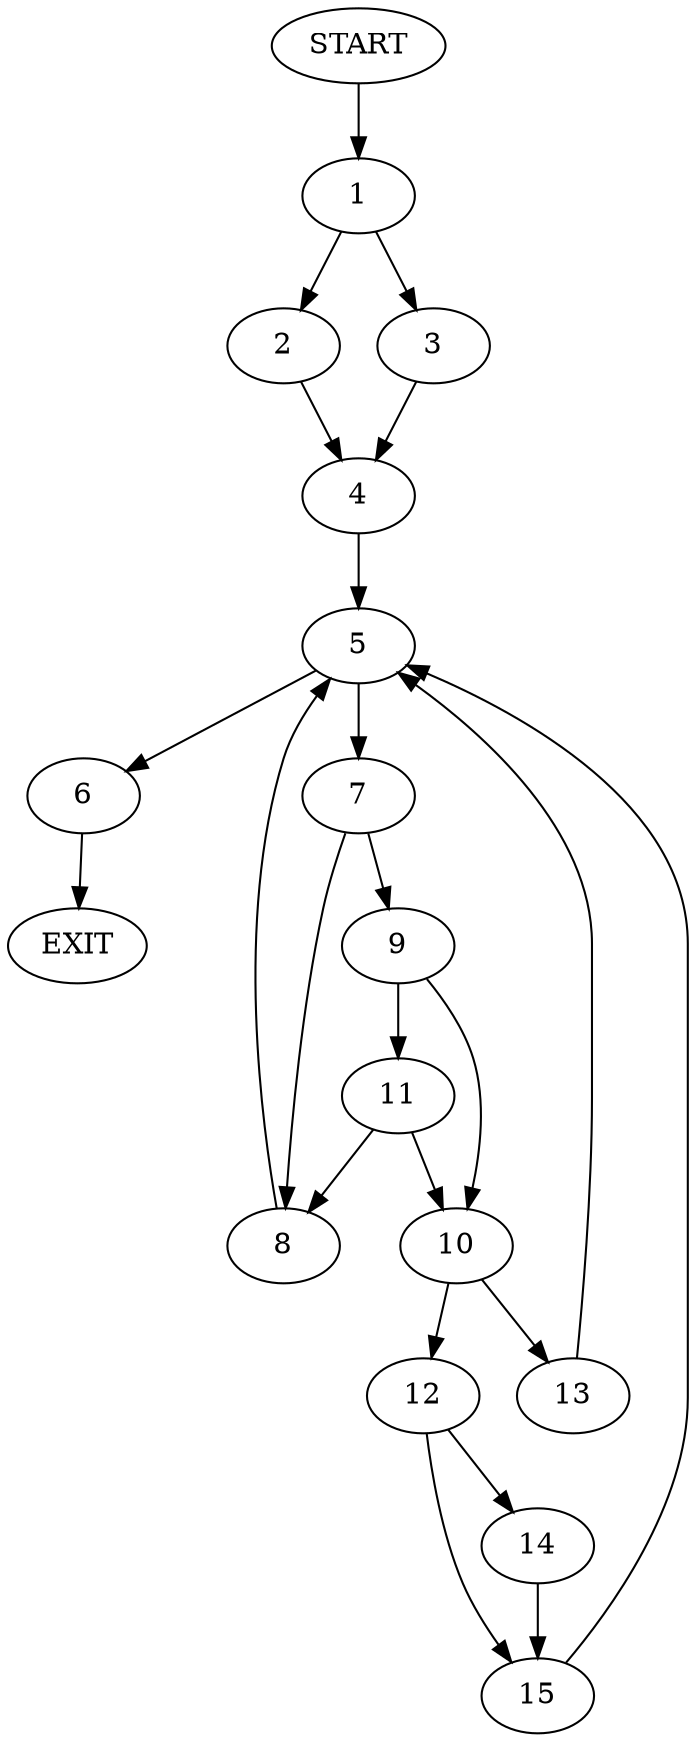 digraph {
0 [label="START"]
16 [label="EXIT"]
0 -> 1
1 -> 2
1 -> 3
3 -> 4
2 -> 4
4 -> 5
5 -> 6
5 -> 7
7 -> 8
7 -> 9
6 -> 16
9 -> 10
9 -> 11
8 -> 5
11 -> 10
11 -> 8
10 -> 12
10 -> 13
12 -> 14
12 -> 15
13 -> 5
14 -> 15
15 -> 5
}
